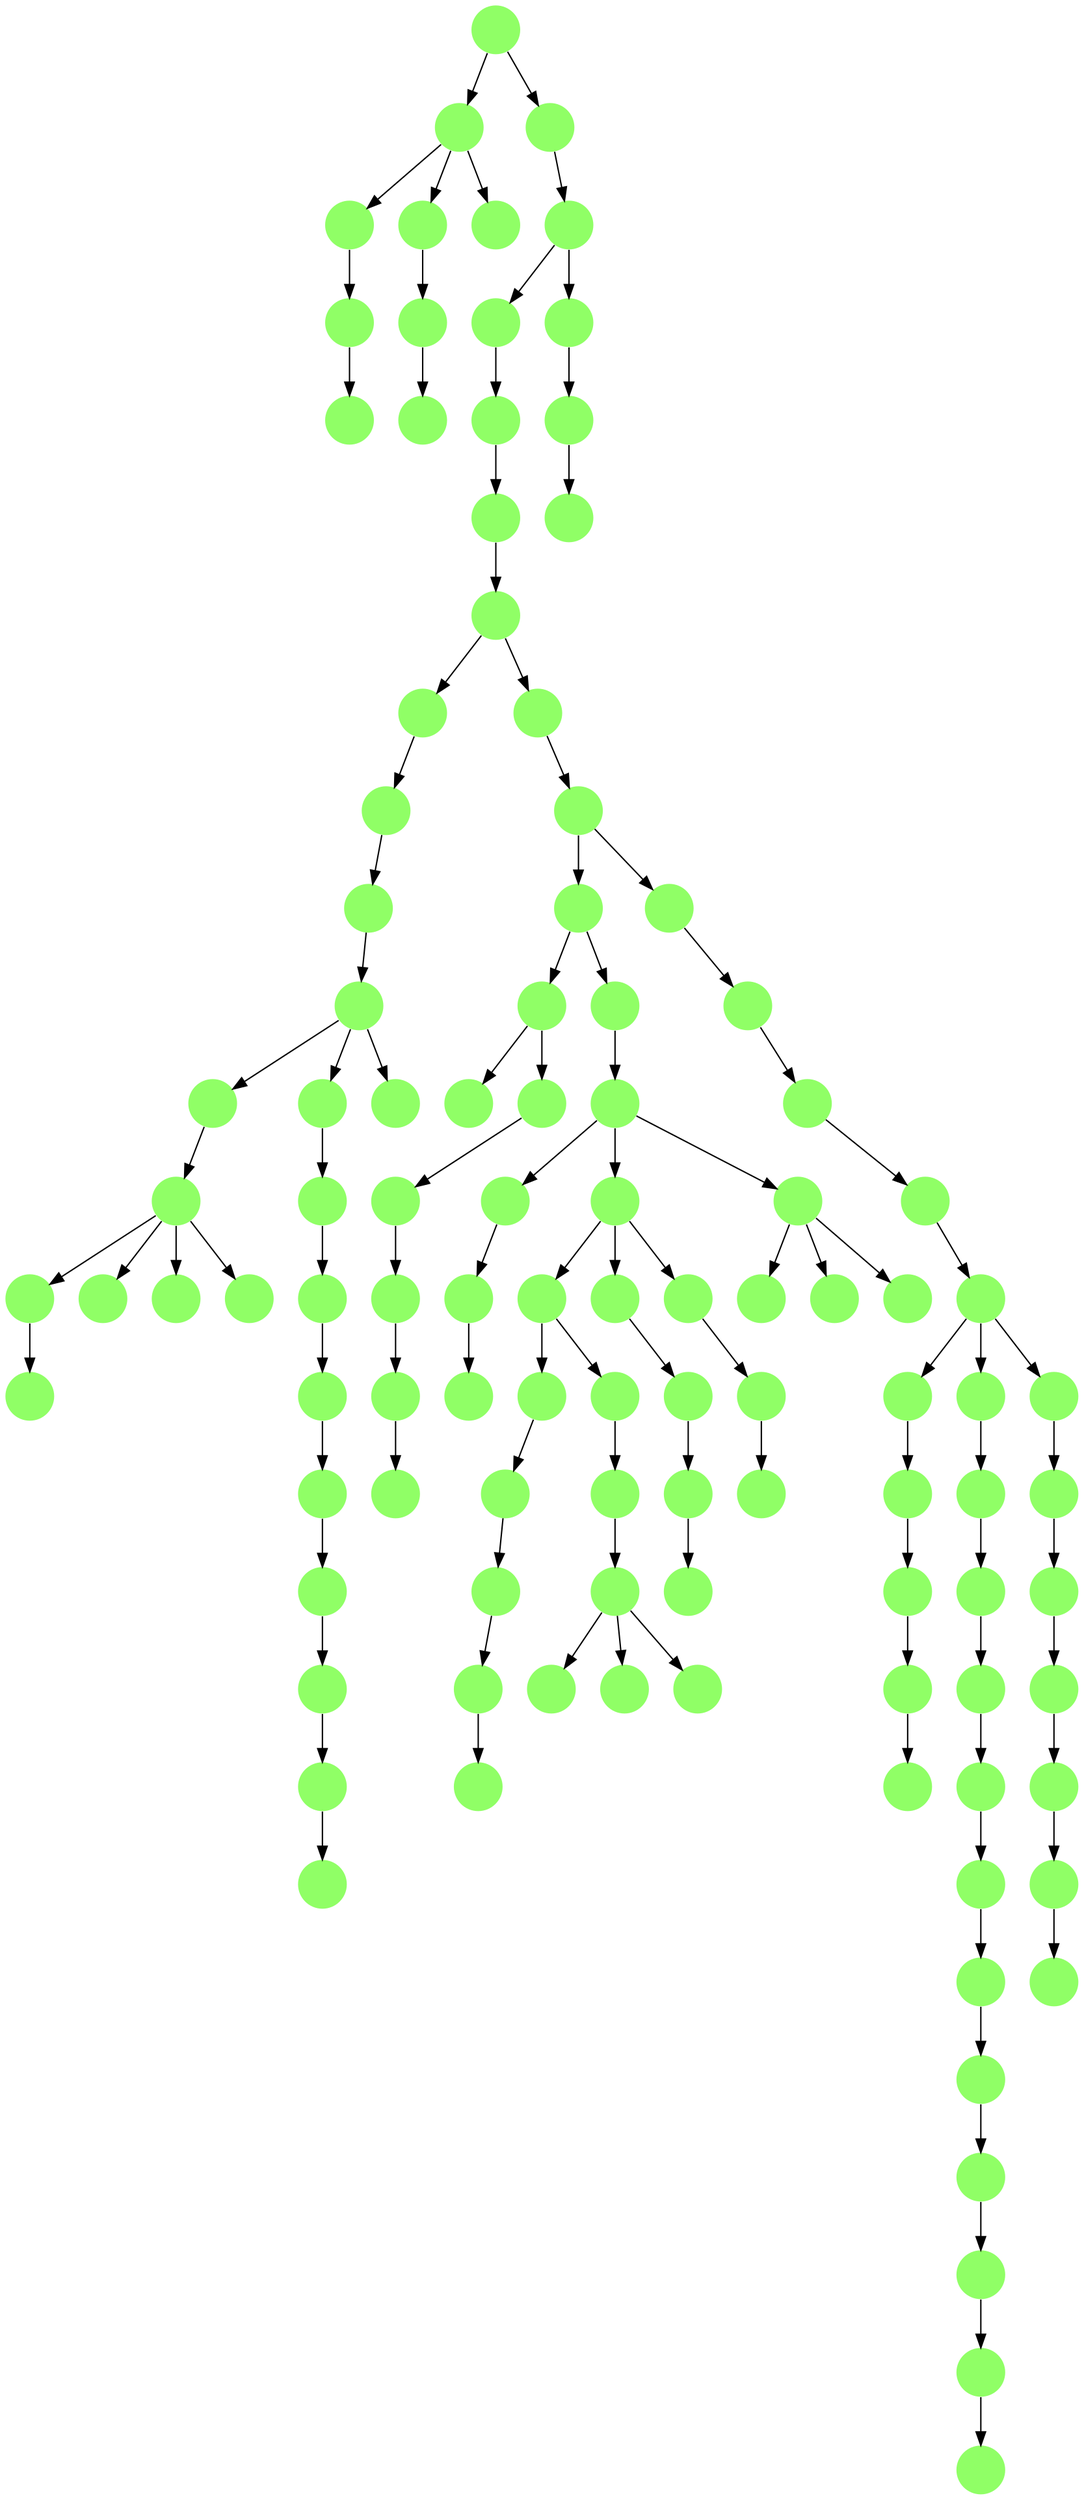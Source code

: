 digraph{
0 [tooltip = "M", penwidth = 0, style = filled, fillcolor = "#90ff66", shape = circle, label = ""]
1 [tooltip = "M", penwidth = 0, style = filled, fillcolor = "#90ff66", shape = circle, label = ""]
2 [tooltip = "M", penwidth = 0, style = filled, fillcolor = "#90ff66", shape = circle, label = ""]
3 [tooltip = "M", penwidth = 0, style = filled, fillcolor = "#90ff66", shape = circle, label = ""]
4 [tooltip = "M", penwidth = 0, style = filled, fillcolor = "#90ff66", shape = circle, label = ""]
5 [tooltip = "M", penwidth = 0, style = filled, fillcolor = "#90ff66", shape = circle, label = ""]
6 [tooltip = "M", penwidth = 0, style = filled, fillcolor = "#90ff66", shape = circle, label = ""]
7 [tooltip = "M", penwidth = 0, style = filled, fillcolor = "#90ff66", shape = circle, label = ""]
8 [tooltip = "M", penwidth = 0, style = filled, fillcolor = "#90ff66", shape = circle, label = ""]
9 [tooltip = "M", penwidth = 0, style = filled, fillcolor = "#90ff66", shape = circle, label = ""]
10 [tooltip = "M", penwidth = 0, style = filled, fillcolor = "#90ff66", shape = circle, label = ""]
11 [tooltip = "M", penwidth = 0, style = filled, fillcolor = "#90ff66", shape = circle, label = ""]
12 [tooltip = "M", penwidth = 0, style = filled, fillcolor = "#90ff66", shape = circle, label = ""]
13 [tooltip = "M", penwidth = 0, style = filled, fillcolor = "#90ff66", shape = circle, label = ""]
14 [tooltip = "M", penwidth = 0, style = filled, fillcolor = "#90ff66", shape = circle, label = ""]
15 [tooltip = "M", penwidth = 0, style = filled, fillcolor = "#90ff66", shape = circle, label = ""]
16 [tooltip = "M", penwidth = 0, style = filled, fillcolor = "#90ff66", shape = circle, label = ""]
17 [tooltip = "M", penwidth = 0, style = filled, fillcolor = "#90ff66", shape = circle, label = ""]
18 [tooltip = "M", penwidth = 0, style = filled, fillcolor = "#90ff66", shape = circle, label = ""]
19 [tooltip = "M", penwidth = 0, style = filled, fillcolor = "#90ff66", shape = circle, label = ""]
20 [tooltip = "M", penwidth = 0, style = filled, fillcolor = "#90ff66", shape = circle, label = ""]
21 [tooltip = "M", penwidth = 0, style = filled, fillcolor = "#90ff66", shape = circle, label = ""]
22 [tooltip = "M", penwidth = 0, style = filled, fillcolor = "#90ff66", shape = circle, label = ""]
23 [tooltip = "M", penwidth = 0, style = filled, fillcolor = "#90ff66", shape = circle, label = ""]
24 [tooltip = "M", penwidth = 0, style = filled, fillcolor = "#90ff66", shape = circle, label = ""]
25 [tooltip = "M", penwidth = 0, style = filled, fillcolor = "#90ff66", shape = circle, label = ""]
26 [tooltip = "M", penwidth = 0, style = filled, fillcolor = "#90ff66", shape = circle, label = ""]
27 [tooltip = "M", penwidth = 0, style = filled, fillcolor = "#90ff66", shape = circle, label = ""]
28 [tooltip = "M", penwidth = 0, style = filled, fillcolor = "#90ff66", shape = circle, label = ""]
29 [tooltip = "M", penwidth = 0, style = filled, fillcolor = "#90ff66", shape = circle, label = ""]
30 [tooltip = "M", penwidth = 0, style = filled, fillcolor = "#90ff66", shape = circle, label = ""]
31 [tooltip = "M", penwidth = 0, style = filled, fillcolor = "#90ff66", shape = circle, label = ""]
32 [tooltip = "M", penwidth = 0, style = filled, fillcolor = "#90ff66", shape = circle, label = ""]
33 [tooltip = "M", penwidth = 0, style = filled, fillcolor = "#90ff66", shape = circle, label = ""]
34 [tooltip = "M", penwidth = 0, style = filled, fillcolor = "#90ff66", shape = circle, label = ""]
35 [tooltip = "M", penwidth = 0, style = filled, fillcolor = "#90ff66", shape = circle, label = ""]
36 [tooltip = "M", penwidth = 0, style = filled, fillcolor = "#90ff66", shape = circle, label = ""]
37 [tooltip = "M", penwidth = 0, style = filled, fillcolor = "#90ff66", shape = circle, label = ""]
38 [tooltip = "M", penwidth = 0, style = filled, fillcolor = "#90ff66", shape = circle, label = ""]
39 [tooltip = "M", penwidth = 0, style = filled, fillcolor = "#90ff66", shape = circle, label = ""]
40 [tooltip = "M", penwidth = 0, style = filled, fillcolor = "#90ff66", shape = circle, label = ""]
41 [tooltip = "M", penwidth = 0, style = filled, fillcolor = "#90ff66", shape = circle, label = ""]
42 [tooltip = "M", penwidth = 0, style = filled, fillcolor = "#90ff66", shape = circle, label = ""]
43 [tooltip = "M", penwidth = 0, style = filled, fillcolor = "#90ff66", shape = circle, label = ""]
44 [tooltip = "M", penwidth = 0, style = filled, fillcolor = "#90ff66", shape = circle, label = ""]
45 [tooltip = "M", penwidth = 0, style = filled, fillcolor = "#90ff66", shape = circle, label = ""]
46 [tooltip = "M", penwidth = 0, style = filled, fillcolor = "#90ff66", shape = circle, label = ""]
47 [tooltip = "M", penwidth = 0, style = filled, fillcolor = "#90ff66", shape = circle, label = ""]
48 [tooltip = "M", penwidth = 0, style = filled, fillcolor = "#90ff66", shape = circle, label = ""]
49 [tooltip = "M", penwidth = 0, style = filled, fillcolor = "#90ff66", shape = circle, label = ""]
50 [tooltip = "M", penwidth = 0, style = filled, fillcolor = "#90ff66", shape = circle, label = ""]
51 [tooltip = "M", penwidth = 0, style = filled, fillcolor = "#90ff66", shape = circle, label = ""]
52 [tooltip = "M", penwidth = 0, style = filled, fillcolor = "#90ff66", shape = circle, label = ""]
53 [tooltip = "M", penwidth = 0, style = filled, fillcolor = "#90ff66", shape = circle, label = ""]
54 [tooltip = "M", penwidth = 0, style = filled, fillcolor = "#90ff66", shape = circle, label = ""]
55 [tooltip = "M", penwidth = 0, style = filled, fillcolor = "#90ff66", shape = circle, label = ""]
56 [tooltip = "M", penwidth = 0, style = filled, fillcolor = "#90ff66", shape = circle, label = ""]
57 [tooltip = "M", penwidth = 0, style = filled, fillcolor = "#90ff66", shape = circle, label = ""]
58 [tooltip = "M", penwidth = 0, style = filled, fillcolor = "#90ff66", shape = circle, label = ""]
59 [tooltip = "M", penwidth = 0, style = filled, fillcolor = "#90ff66", shape = circle, label = ""]
60 [tooltip = "M", penwidth = 0, style = filled, fillcolor = "#90ff66", shape = circle, label = ""]
61 [tooltip = "M", penwidth = 0, style = filled, fillcolor = "#90ff66", shape = circle, label = ""]
62 [tooltip = "M", penwidth = 0, style = filled, fillcolor = "#90ff66", shape = circle, label = ""]
63 [tooltip = "M", penwidth = 0, style = filled, fillcolor = "#90ff66", shape = circle, label = ""]
64 [tooltip = "M", penwidth = 0, style = filled, fillcolor = "#90ff66", shape = circle, label = ""]
65 [tooltip = "M", penwidth = 0, style = filled, fillcolor = "#90ff66", shape = circle, label = ""]
66 [tooltip = "M", penwidth = 0, style = filled, fillcolor = "#90ff66", shape = circle, label = ""]
67 [tooltip = "M", penwidth = 0, style = filled, fillcolor = "#90ff66", shape = circle, label = ""]
68 [tooltip = "M", penwidth = 0, style = filled, fillcolor = "#90ff66", shape = circle, label = ""]
69 [tooltip = "M", penwidth = 0, style = filled, fillcolor = "#90ff66", shape = circle, label = ""]
70 [tooltip = "M", penwidth = 0, style = filled, fillcolor = "#90ff66", shape = circle, label = ""]
71 [tooltip = "M", penwidth = 0, style = filled, fillcolor = "#90ff66", shape = circle, label = ""]
72 [tooltip = "M", penwidth = 0, style = filled, fillcolor = "#90ff66", shape = circle, label = ""]
73 [tooltip = "M", penwidth = 0, style = filled, fillcolor = "#90ff66", shape = circle, label = ""]
74 [tooltip = "M", penwidth = 0, style = filled, fillcolor = "#90ff66", shape = circle, label = ""]
75 [tooltip = "M", penwidth = 0, style = filled, fillcolor = "#90ff66", shape = circle, label = ""]
76 [tooltip = "M", penwidth = 0, style = filled, fillcolor = "#90ff66", shape = circle, label = ""]
77 [tooltip = "M", penwidth = 0, style = filled, fillcolor = "#90ff66", shape = circle, label = ""]
78 [tooltip = "M", penwidth = 0, style = filled, fillcolor = "#90ff66", shape = circle, label = ""]
79 [tooltip = "M", penwidth = 0, style = filled, fillcolor = "#90ff66", shape = circle, label = ""]
80 [tooltip = "M", penwidth = 0, style = filled, fillcolor = "#90ff66", shape = circle, label = ""]
81 [tooltip = "M", penwidth = 0, style = filled, fillcolor = "#90ff66", shape = circle, label = ""]
82 [tooltip = "M", penwidth = 0, style = filled, fillcolor = "#90ff66", shape = circle, label = ""]
83 [tooltip = "M", penwidth = 0, style = filled, fillcolor = "#90ff66", shape = circle, label = ""]
84 [tooltip = "M", penwidth = 0, style = filled, fillcolor = "#90ff66", shape = circle, label = ""]
85 [tooltip = "M", penwidth = 0, style = filled, fillcolor = "#90ff66", shape = circle, label = ""]
86 [tooltip = "M", penwidth = 0, style = filled, fillcolor = "#90ff66", shape = circle, label = ""]
87 [tooltip = "M", penwidth = 0, style = filled, fillcolor = "#90ff66", shape = circle, label = ""]
88 [tooltip = "M", penwidth = 0, style = filled, fillcolor = "#90ff66", shape = circle, label = ""]
89 [tooltip = "M", penwidth = 0, style = filled, fillcolor = "#90ff66", shape = circle, label = ""]
90 [tooltip = "M", penwidth = 0, style = filled, fillcolor = "#90ff66", shape = circle, label = ""]
91 [tooltip = "M", penwidth = 0, style = filled, fillcolor = "#90ff66", shape = circle, label = ""]
92 [tooltip = "M", penwidth = 0, style = filled, fillcolor = "#90ff66", shape = circle, label = ""]
93 [tooltip = "M", penwidth = 0, style = filled, fillcolor = "#90ff66", shape = circle, label = ""]
94 [tooltip = "M", penwidth = 0, style = filled, fillcolor = "#90ff66", shape = circle, label = ""]
95 [tooltip = "M", penwidth = 0, style = filled, fillcolor = "#90ff66", shape = circle, label = ""]
96 [tooltip = "M", penwidth = 0, style = filled, fillcolor = "#90ff66", shape = circle, label = ""]
97 [tooltip = "M", penwidth = 0, style = filled, fillcolor = "#90ff66", shape = circle, label = ""]
98 [tooltip = "M", penwidth = 0, style = filled, fillcolor = "#90ff66", shape = circle, label = ""]
99 [tooltip = "M", penwidth = 0, style = filled, fillcolor = "#90ff66", shape = circle, label = ""]
100 [tooltip = "M", penwidth = 0, style = filled, fillcolor = "#90ff66", shape = circle, label = ""]
101 [tooltip = "M", penwidth = 0, style = filled, fillcolor = "#90ff66", shape = circle, label = ""]
102 [tooltip = "M", penwidth = 0, style = filled, fillcolor = "#90ff66", shape = circle, label = ""]
103 [tooltip = "M", penwidth = 0, style = filled, fillcolor = "#90ff66", shape = circle, label = ""]
104 [tooltip = "M", penwidth = 0, style = filled, fillcolor = "#90ff66", shape = circle, label = ""]
105 [tooltip = "M", penwidth = 0, style = filled, fillcolor = "#90ff66", shape = circle, label = ""]
106 [tooltip = "M", penwidth = 0, style = filled, fillcolor = "#90ff66", shape = circle, label = ""]
85 -> 78
102 -> 96
22 -> 19
83 -> 35
37 -> 33
88 -> 86
53 -> 59
7 -> 6
11 -> 12
55 -> 53
93 -> 24
74 -> 73
1 -> 67
65 -> 68
105 -> 106
64 -> 69
15 -> 14
13 -> 10
40 -> 41
65 -> 99
68 -> 70
93 -> 8
67 -> 62
46 -> 104
54 -> 45
68 -> 72
18 -> 15
7 -> 91
94 -> 29
28 -> 26
35 -> 4
7 -> 2
44 -> 52
12 -> 13
84 -> 63
1 -> 5
80 -> 79
10 -> 9
41 -> 28
79 -> 43
59 -> 49
72 -> 71
36 -> 85
34 -> 37
4 -> 11
78 -> 80
99 -> 87
71 -> 97
69 -> 66
63 -> 65
93 -> 92
3 -> 0
48 -> 98
62 -> 61
82 -> 83
96 -> 95
48 -> 51
23 -> 17
97 -> 90
19 -> 20
27 -> 25
20 -> 101
52 -> 50
14 -> 23
57 -> 48
50 -> 47
2 -> 3
70 -> 76
6 -> 94
46 -> 54
100 -> 105
31 -> 7
39 -> 40
46 -> 103
49 -> 56
65 -> 102
80 -> 77
32 -> 1
46 -> 60
37 -> 36
43 -> 100
48 -> 55
30 -> 22
21 -> 16
63 -> 64
75 -> 74
63 -> 93
31 -> 32
51 -> 46
33 -> 58
101 -> 21
56 -> 44
97 -> 42
16 -> 18
78 -> 84
97 -> 89
38 -> 34
76 -> 75
87 -> 88
58 -> 57
81 -> 82
4 -> 39
26 -> 27
5 -> 38
85 -> 81
4 -> 30
}